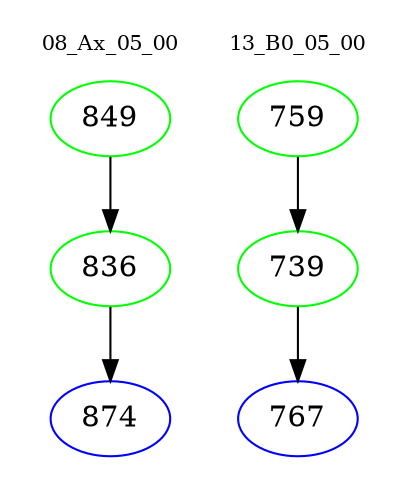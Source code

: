 digraph{
subgraph cluster_0 {
color = white
label = "08_Ax_05_00";
fontsize=10;
T0_849 [label="849", color="green"]
T0_849 -> T0_836 [color="black"]
T0_836 [label="836", color="green"]
T0_836 -> T0_874 [color="black"]
T0_874 [label="874", color="blue"]
}
subgraph cluster_1 {
color = white
label = "13_B0_05_00";
fontsize=10;
T1_759 [label="759", color="green"]
T1_759 -> T1_739 [color="black"]
T1_739 [label="739", color="green"]
T1_739 -> T1_767 [color="black"]
T1_767 [label="767", color="blue"]
}
}
